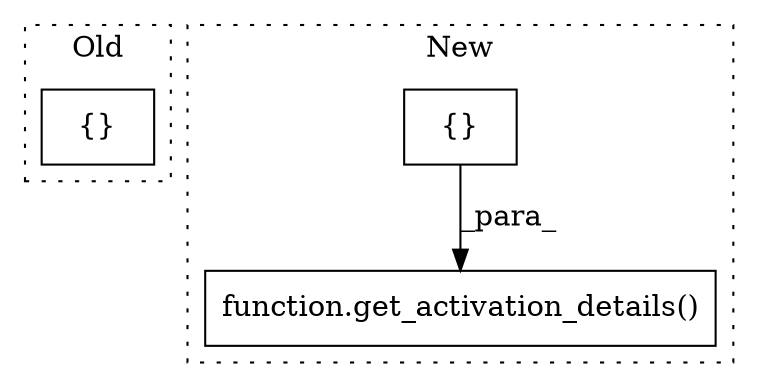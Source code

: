 digraph G {
subgraph cluster0 {
1 [label="{}" a="95" s="709,1015" l="14,10" shape="box"];
label = "Old";
style="dotted";
}
subgraph cluster1 {
2 [label="function.get_activation_details()" a="75" s="729,895" l="23,1" shape="box"];
3 [label="{}" a="95" s="802,885" l="14,10" shape="box"];
label = "New";
style="dotted";
}
3 -> 2 [label="_para_"];
}